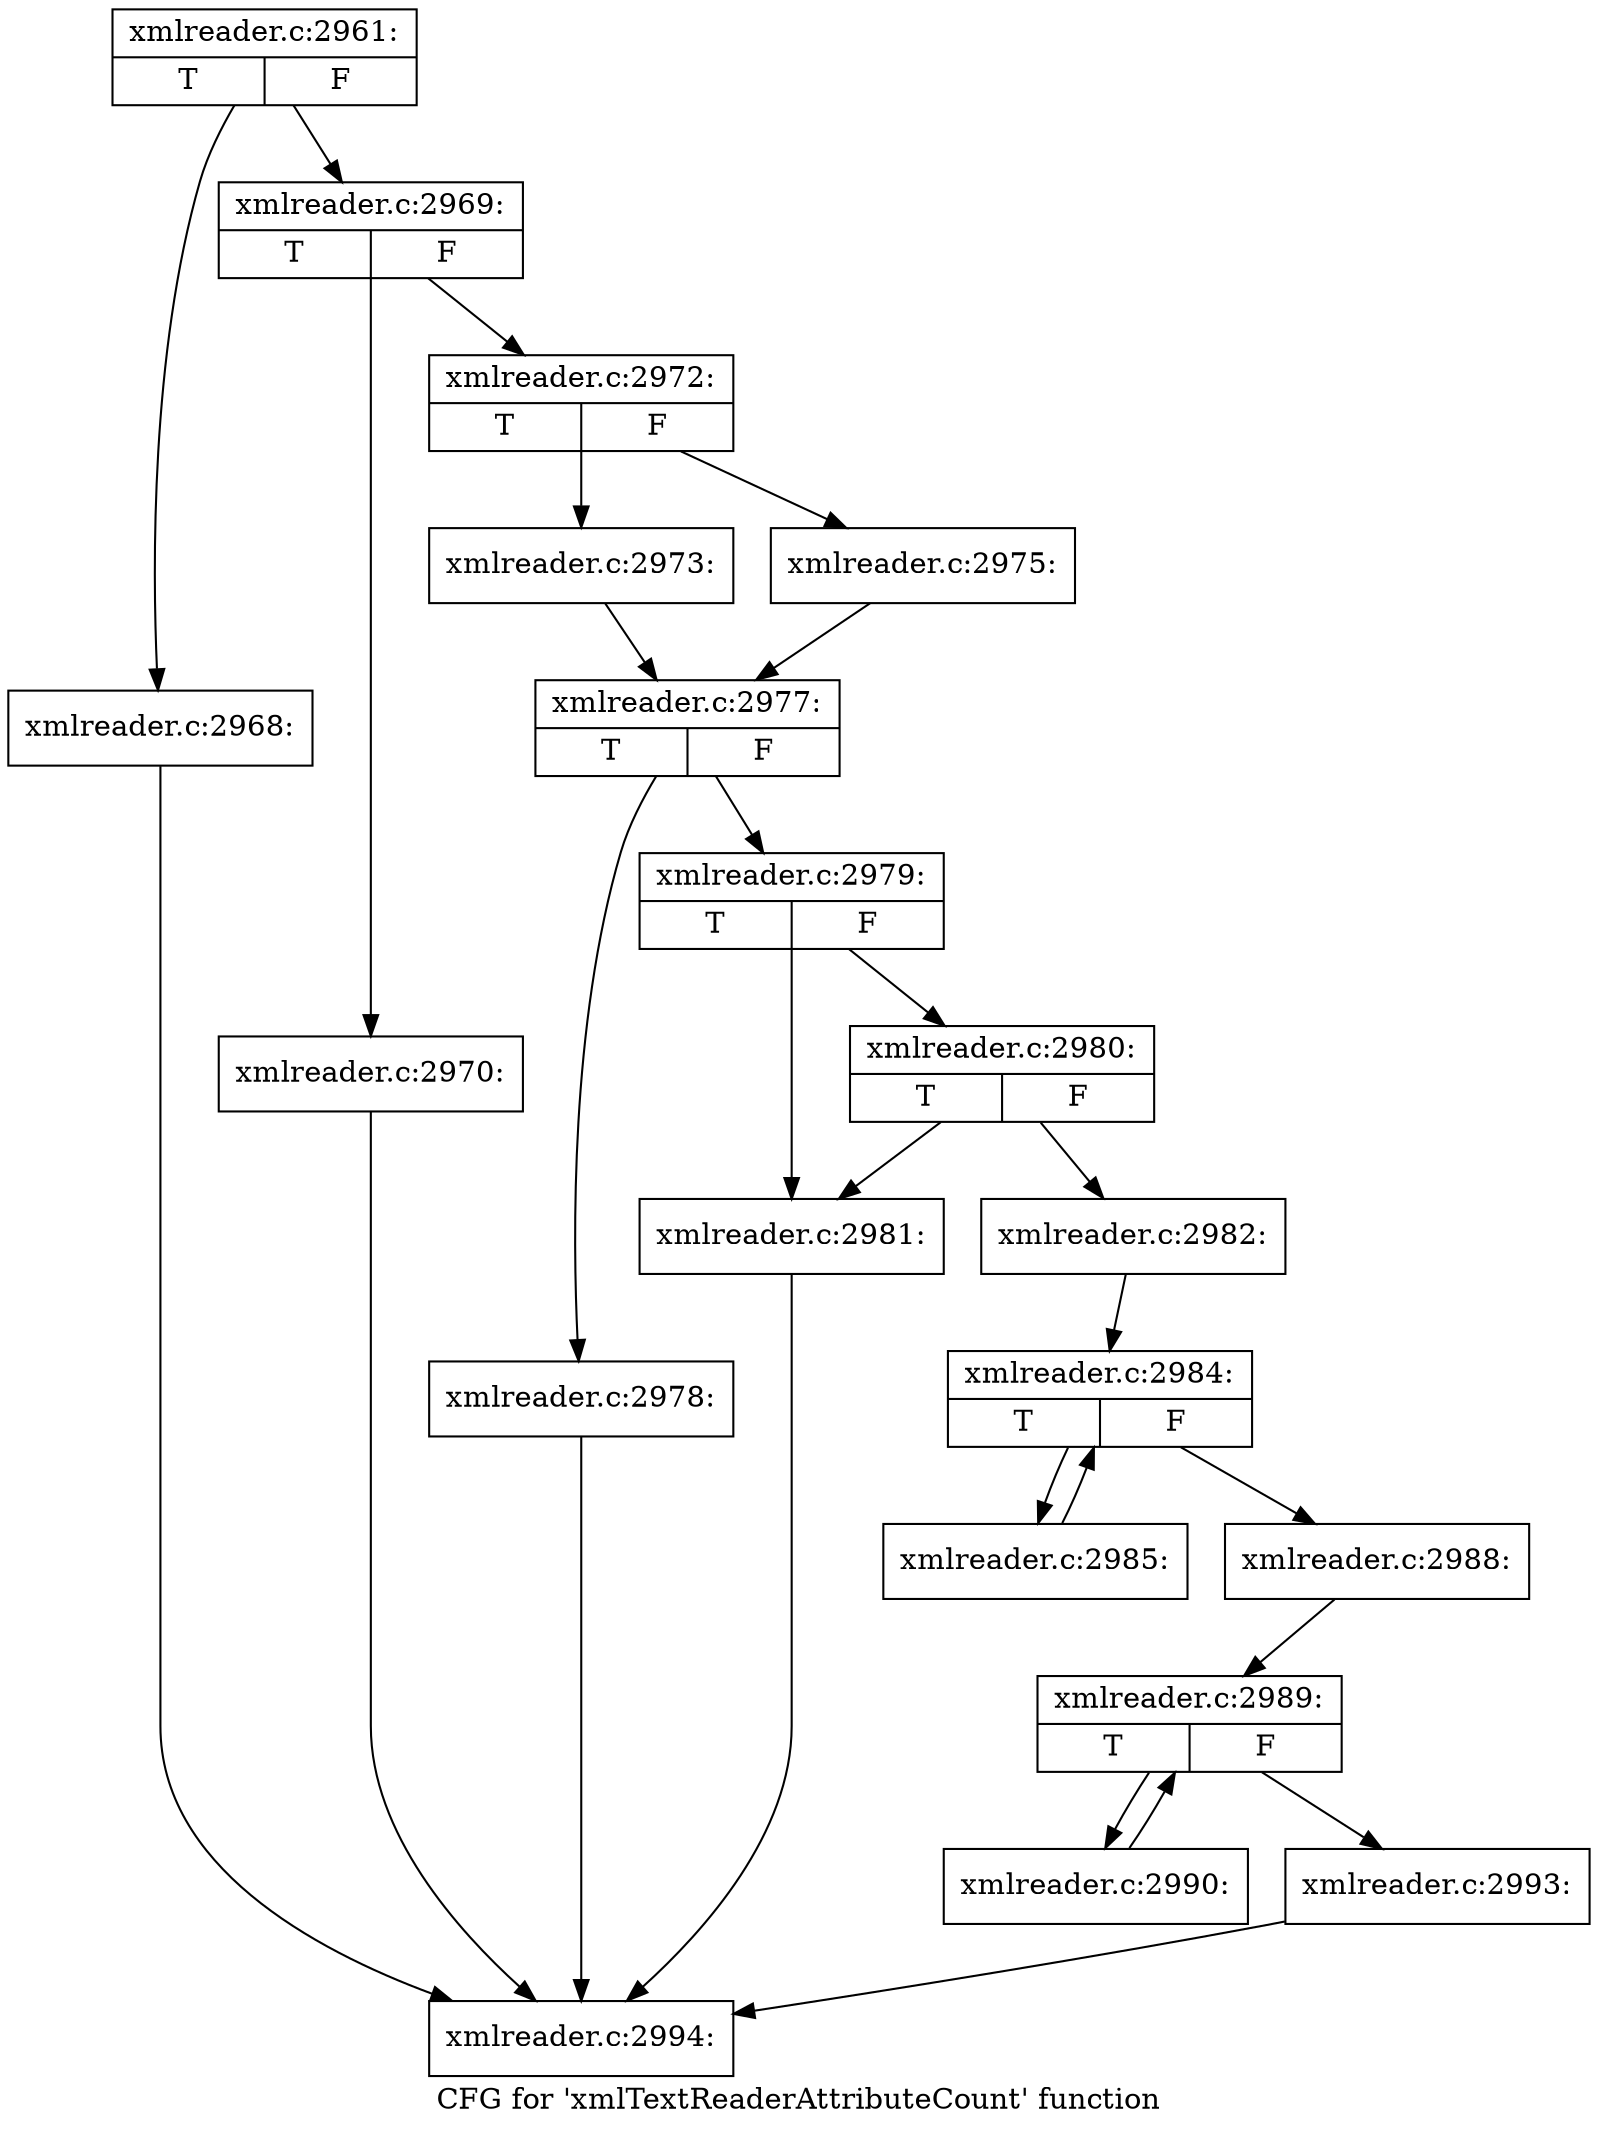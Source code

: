 digraph "CFG for 'xmlTextReaderAttributeCount' function" {
	label="CFG for 'xmlTextReaderAttributeCount' function";

	Node0x47aaaa0 [shape=record,label="{xmlreader.c:2961:|{<s0>T|<s1>F}}"];
	Node0x47aaaa0 -> Node0x47acd20;
	Node0x47aaaa0 -> Node0x47acd70;
	Node0x47acd20 [shape=record,label="{xmlreader.c:2968:}"];
	Node0x47acd20 -> Node0x47a9e20;
	Node0x47acd70 [shape=record,label="{xmlreader.c:2969:|{<s0>T|<s1>F}}"];
	Node0x47acd70 -> Node0x47ad230;
	Node0x47acd70 -> Node0x47ad280;
	Node0x47ad230 [shape=record,label="{xmlreader.c:2970:}"];
	Node0x47ad230 -> Node0x47a9e20;
	Node0x47ad280 [shape=record,label="{xmlreader.c:2972:|{<s0>T|<s1>F}}"];
	Node0x47ad280 -> Node0x47ad840;
	Node0x47ad280 -> Node0x47ad8e0;
	Node0x47ad840 [shape=record,label="{xmlreader.c:2973:}"];
	Node0x47ad840 -> Node0x47ad890;
	Node0x47ad8e0 [shape=record,label="{xmlreader.c:2975:}"];
	Node0x47ad8e0 -> Node0x47ad890;
	Node0x47ad890 [shape=record,label="{xmlreader.c:2977:|{<s0>T|<s1>F}}"];
	Node0x47ad890 -> Node0x47ae330;
	Node0x47ad890 -> Node0x47ae380;
	Node0x47ae330 [shape=record,label="{xmlreader.c:2978:}"];
	Node0x47ae330 -> Node0x47a9e20;
	Node0x47ae380 [shape=record,label="{xmlreader.c:2979:|{<s0>T|<s1>F}}"];
	Node0x47ae380 -> Node0x47ae940;
	Node0x47ae380 -> Node0x47ae9e0;
	Node0x47ae9e0 [shape=record,label="{xmlreader.c:2980:|{<s0>T|<s1>F}}"];
	Node0x47ae9e0 -> Node0x47ae940;
	Node0x47ae9e0 -> Node0x47ae990;
	Node0x47ae940 [shape=record,label="{xmlreader.c:2981:}"];
	Node0x47ae940 -> Node0x47a9e20;
	Node0x47ae990 [shape=record,label="{xmlreader.c:2982:}"];
	Node0x47ae990 -> Node0x47af670;
	Node0x47af670 [shape=record,label="{xmlreader.c:2984:|{<s0>T|<s1>F}}"];
	Node0x47af670 -> Node0x47afa60;
	Node0x47af670 -> Node0x47af890;
	Node0x47afa60 [shape=record,label="{xmlreader.c:2985:}"];
	Node0x47afa60 -> Node0x47af670;
	Node0x47af890 [shape=record,label="{xmlreader.c:2988:}"];
	Node0x47af890 -> Node0x47b0260;
	Node0x47b0260 [shape=record,label="{xmlreader.c:2989:|{<s0>T|<s1>F}}"];
	Node0x47b0260 -> Node0x47b0650;
	Node0x47b0260 -> Node0x47b0480;
	Node0x47b0650 [shape=record,label="{xmlreader.c:2990:}"];
	Node0x47b0650 -> Node0x47b0260;
	Node0x47b0480 [shape=record,label="{xmlreader.c:2993:}"];
	Node0x47b0480 -> Node0x47a9e20;
	Node0x47a9e20 [shape=record,label="{xmlreader.c:2994:}"];
}
